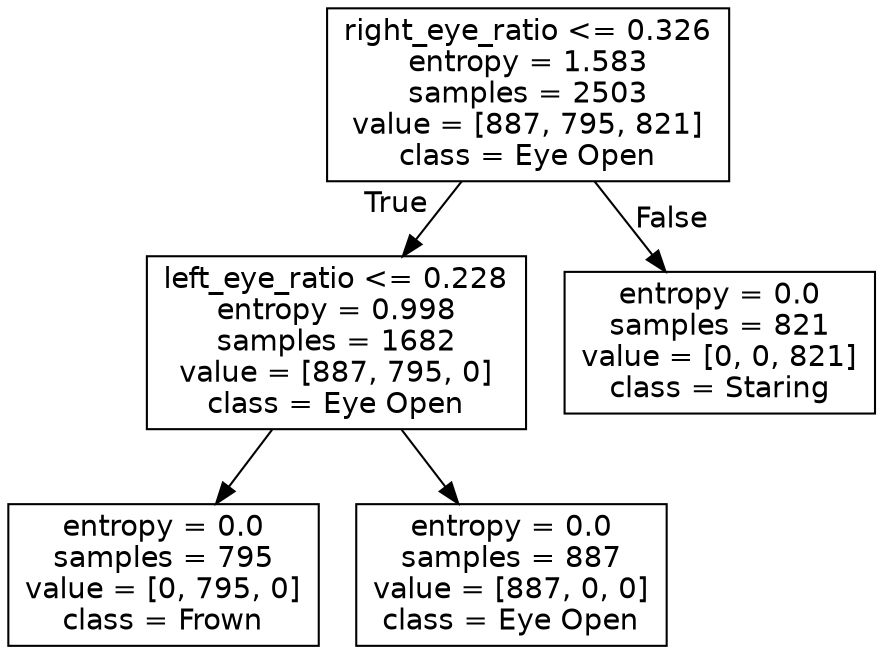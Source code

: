 digraph Tree {
node [shape=box, fontname="helvetica"] ;
edge [fontname="helvetica"] ;
0 [label="right_eye_ratio <= 0.326\nentropy = 1.583\nsamples = 2503\nvalue = [887, 795, 821]\nclass = Eye Open"] ;
1 [label="left_eye_ratio <= 0.228\nentropy = 0.998\nsamples = 1682\nvalue = [887, 795, 0]\nclass = Eye Open"] ;
0 -> 1 [labeldistance=2.5, labelangle=45, headlabel="True"] ;
2 [label="entropy = 0.0\nsamples = 795\nvalue = [0, 795, 0]\nclass = Frown"] ;
1 -> 2 ;
3 [label="entropy = 0.0\nsamples = 887\nvalue = [887, 0, 0]\nclass = Eye Open"] ;
1 -> 3 ;
4 [label="entropy = 0.0\nsamples = 821\nvalue = [0, 0, 821]\nclass = Staring"] ;
0 -> 4 [labeldistance=2.5, labelangle=-45, headlabel="False"] ;
}